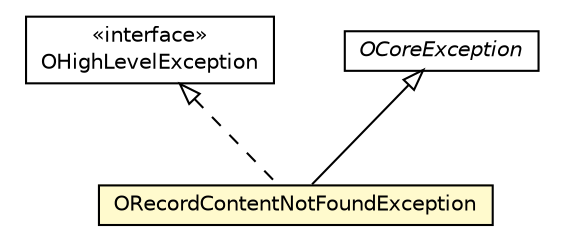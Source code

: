 #!/usr/local/bin/dot
#
# Class diagram 
# Generated by UMLGraph version R5_6-24-gf6e263 (http://www.umlgraph.org/)
#

digraph G {
	edge [fontname="Helvetica",fontsize=10,labelfontname="Helvetica",labelfontsize=10];
	node [fontname="Helvetica",fontsize=10,shape=plaintext];
	nodesep=0.25;
	ranksep=0.5;
	// com.orientechnologies.common.exception.OHighLevelException
	c2979336 [label=<<table title="com.orientechnologies.common.exception.OHighLevelException" border="0" cellborder="1" cellspacing="0" cellpadding="2" port="p" href="../../../common/exception/OHighLevelException.html">
		<tr><td><table border="0" cellspacing="0" cellpadding="1">
<tr><td align="center" balign="center"> &#171;interface&#187; </td></tr>
<tr><td align="center" balign="center"> OHighLevelException </td></tr>
		</table></td></tr>
		</table>>, URL="../../../common/exception/OHighLevelException.html", fontname="Helvetica", fontcolor="black", fontsize=10.0];
	// com.orientechnologies.orient.core.exception.ORecordContentNotFoundException
	c2980417 [label=<<table title="com.orientechnologies.orient.core.exception.ORecordContentNotFoundException" border="0" cellborder="1" cellspacing="0" cellpadding="2" port="p" bgcolor="lemonChiffon" href="./ORecordContentNotFoundException.html">
		<tr><td><table border="0" cellspacing="0" cellpadding="1">
<tr><td align="center" balign="center"> ORecordContentNotFoundException </td></tr>
		</table></td></tr>
		</table>>, URL="./ORecordContentNotFoundException.html", fontname="Helvetica", fontcolor="black", fontsize=10.0];
	// com.orientechnologies.orient.core.exception.OCoreException
	c2980422 [label=<<table title="com.orientechnologies.orient.core.exception.OCoreException" border="0" cellborder="1" cellspacing="0" cellpadding="2" port="p" href="./OCoreException.html">
		<tr><td><table border="0" cellspacing="0" cellpadding="1">
<tr><td align="center" balign="center"><font face="Helvetica-Oblique"> OCoreException </font></td></tr>
		</table></td></tr>
		</table>>, URL="./OCoreException.html", fontname="Helvetica", fontcolor="black", fontsize=10.0];
	//com.orientechnologies.orient.core.exception.ORecordContentNotFoundException extends com.orientechnologies.orient.core.exception.OCoreException
	c2980422:p -> c2980417:p [dir=back,arrowtail=empty];
	//com.orientechnologies.orient.core.exception.ORecordContentNotFoundException implements com.orientechnologies.common.exception.OHighLevelException
	c2979336:p -> c2980417:p [dir=back,arrowtail=empty,style=dashed];
}

